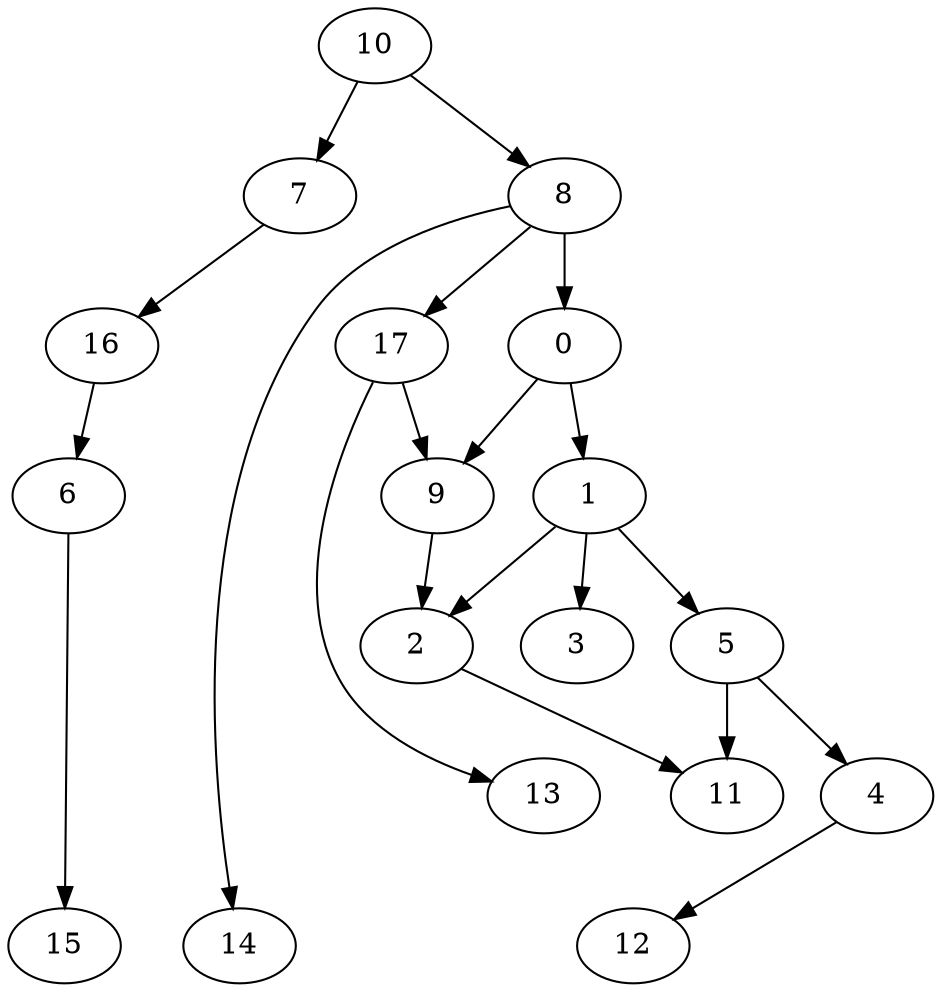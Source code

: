 digraph G {
    0;
    1;
    9;
    2;
    3;
    5;
    11;
    4;
    12;
    6;
    15;
    7;
    16;
    8;
    14;
    17;
    13;
    10;
    0 -> 1 [weight=0];
    0 -> 9 [weight=0];
    1 -> 2 [weight=0];
    1 -> 3 [weight=0];
    1 -> 5 [weight=0];
    9 -> 2 [weight=0];
    2 -> 11 [weight=0];
    5 -> 4 [weight=0];
    5 -> 11 [weight=1];
    4 -> 12 [weight=0];
    6 -> 15 [weight=0];
    7 -> 16 [weight=0];
    16 -> 6 [weight=0];
    8 -> 0 [weight=1];
    8 -> 14 [weight=0];
    8 -> 17 [weight=0];
    17 -> 9 [weight=0];
    17 -> 13 [weight=0];
    10 -> 7 [weight=0];
    10 -> 8 [weight=0];
}
